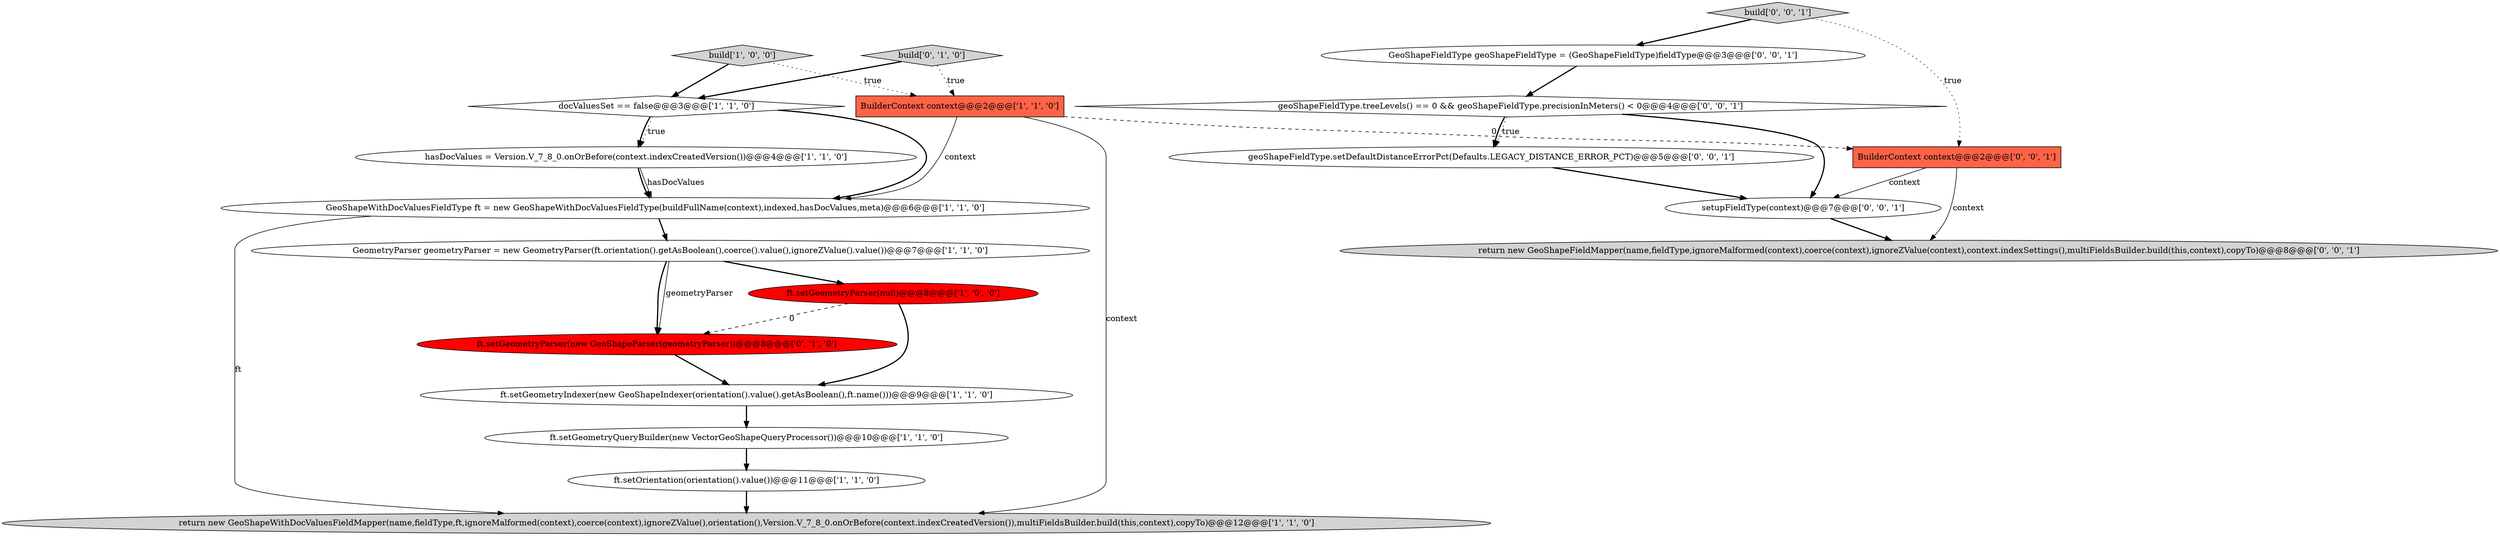 digraph {
1 [style = filled, label = "build['1', '0', '0']", fillcolor = lightgray, shape = diamond image = "AAA0AAABBB1BBB"];
14 [style = filled, label = "BuilderContext context@@@2@@@['0', '0', '1']", fillcolor = tomato, shape = box image = "AAA0AAABBB3BBB"];
12 [style = filled, label = "ft.setGeometryParser(new GeoShapeParser(geometryParser))@@@8@@@['0', '1', '0']", fillcolor = red, shape = ellipse image = "AAA1AAABBB2BBB"];
15 [style = filled, label = "geoShapeFieldType.setDefaultDistanceErrorPct(Defaults.LEGACY_DISTANCE_ERROR_PCT)@@@5@@@['0', '0', '1']", fillcolor = white, shape = ellipse image = "AAA0AAABBB3BBB"];
7 [style = filled, label = "return new GeoShapeWithDocValuesFieldMapper(name,fieldType,ft,ignoreMalformed(context),coerce(context),ignoreZValue(),orientation(),Version.V_7_8_0.onOrBefore(context.indexCreatedVersion()),multiFieldsBuilder.build(this,context),copyTo)@@@12@@@['1', '1', '0']", fillcolor = lightgray, shape = ellipse image = "AAA0AAABBB1BBB"];
3 [style = filled, label = "ft.setGeometryParser(null)@@@8@@@['1', '0', '0']", fillcolor = red, shape = ellipse image = "AAA1AAABBB1BBB"];
5 [style = filled, label = "GeoShapeWithDocValuesFieldType ft = new GeoShapeWithDocValuesFieldType(buildFullName(context),indexed,hasDocValues,meta)@@@6@@@['1', '1', '0']", fillcolor = white, shape = ellipse image = "AAA0AAABBB1BBB"];
13 [style = filled, label = "GeoShapeFieldType geoShapeFieldType = (GeoShapeFieldType)fieldType@@@3@@@['0', '0', '1']", fillcolor = white, shape = ellipse image = "AAA0AAABBB3BBB"];
17 [style = filled, label = "setupFieldType(context)@@@7@@@['0', '0', '1']", fillcolor = white, shape = ellipse image = "AAA0AAABBB3BBB"];
2 [style = filled, label = "docValuesSet == false@@@3@@@['1', '1', '0']", fillcolor = white, shape = diamond image = "AAA0AAABBB1BBB"];
16 [style = filled, label = "geoShapeFieldType.treeLevels() == 0 && geoShapeFieldType.precisionInMeters() < 0@@@4@@@['0', '0', '1']", fillcolor = white, shape = diamond image = "AAA0AAABBB3BBB"];
19 [style = filled, label = "build['0', '0', '1']", fillcolor = lightgray, shape = diamond image = "AAA0AAABBB3BBB"];
18 [style = filled, label = "return new GeoShapeFieldMapper(name,fieldType,ignoreMalformed(context),coerce(context),ignoreZValue(context),context.indexSettings(),multiFieldsBuilder.build(this,context),copyTo)@@@8@@@['0', '0', '1']", fillcolor = lightgray, shape = ellipse image = "AAA0AAABBB3BBB"];
8 [style = filled, label = "BuilderContext context@@@2@@@['1', '1', '0']", fillcolor = tomato, shape = box image = "AAA0AAABBB1BBB"];
0 [style = filled, label = "hasDocValues = Version.V_7_8_0.onOrBefore(context.indexCreatedVersion())@@@4@@@['1', '1', '0']", fillcolor = white, shape = ellipse image = "AAA0AAABBB1BBB"];
10 [style = filled, label = "ft.setOrientation(orientation().value())@@@11@@@['1', '1', '0']", fillcolor = white, shape = ellipse image = "AAA0AAABBB1BBB"];
9 [style = filled, label = "ft.setGeometryIndexer(new GeoShapeIndexer(orientation().value().getAsBoolean(),ft.name()))@@@9@@@['1', '1', '0']", fillcolor = white, shape = ellipse image = "AAA0AAABBB1BBB"];
4 [style = filled, label = "ft.setGeometryQueryBuilder(new VectorGeoShapeQueryProcessor())@@@10@@@['1', '1', '0']", fillcolor = white, shape = ellipse image = "AAA0AAABBB1BBB"];
11 [style = filled, label = "build['0', '1', '0']", fillcolor = lightgray, shape = diamond image = "AAA0AAABBB2BBB"];
6 [style = filled, label = "GeometryParser geometryParser = new GeometryParser(ft.orientation().getAsBoolean(),coerce().value(),ignoreZValue().value())@@@7@@@['1', '1', '0']", fillcolor = white, shape = ellipse image = "AAA0AAABBB1BBB"];
4->10 [style = bold, label=""];
6->3 [style = bold, label=""];
19->14 [style = dotted, label="true"];
16->15 [style = bold, label=""];
2->5 [style = bold, label=""];
2->0 [style = dotted, label="true"];
9->4 [style = bold, label=""];
16->17 [style = bold, label=""];
8->14 [style = dashed, label="0"];
12->9 [style = bold, label=""];
10->7 [style = bold, label=""];
8->7 [style = solid, label="context"];
13->16 [style = bold, label=""];
11->2 [style = bold, label=""];
8->5 [style = solid, label="context"];
3->9 [style = bold, label=""];
15->17 [style = bold, label=""];
2->0 [style = bold, label=""];
3->12 [style = dashed, label="0"];
5->6 [style = bold, label=""];
19->13 [style = bold, label=""];
5->7 [style = solid, label="ft"];
1->8 [style = dotted, label="true"];
14->17 [style = solid, label="context"];
11->8 [style = dotted, label="true"];
1->2 [style = bold, label=""];
14->18 [style = solid, label="context"];
6->12 [style = solid, label="geometryParser"];
0->5 [style = solid, label="hasDocValues"];
17->18 [style = bold, label=""];
0->5 [style = bold, label=""];
16->15 [style = dotted, label="true"];
6->12 [style = bold, label=""];
}
